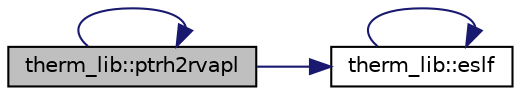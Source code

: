 digraph "therm_lib::ptrh2rvapl"
{
 // LATEX_PDF_SIZE
  edge [fontname="Helvetica",fontsize="10",labelfontname="Helvetica",labelfontsize="10"];
  node [fontname="Helvetica",fontsize="10",shape=record];
  rankdir="LR";
  Node1 [label="therm_lib::ptrh2rvapl",height=0.2,width=0.4,color="black", fillcolor="grey75", style="filled", fontcolor="black",tooltip=" "];
  Node1 -> Node2 [color="midnightblue",fontsize="10",style="solid"];
  Node2 [label="therm_lib::eslf",height=0.2,width=0.4,color="black", fillcolor="white", style="filled",URL="$namespacetherm__lib.html#a82ae02323247d6435153002a309552fb",tooltip=" "];
  Node2 -> Node2 [color="midnightblue",fontsize="10",style="solid"];
  Node1 -> Node1 [color="midnightblue",fontsize="10",style="solid"];
}
